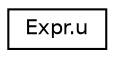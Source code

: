 digraph "Graphical Class Hierarchy"
{
 // LATEX_PDF_SIZE
  edge [fontname="Helvetica",fontsize="10",labelfontname="Helvetica",labelfontsize="10"];
  node [fontname="Helvetica",fontsize="10",shape=record];
  rankdir="LR";
  Node0 [label="Expr.u",height=0.2,width=0.4,color="black", fillcolor="white", style="filled",URL="$db/d1b/sqlite3_8c.html#d7/db9/unionExpr_8u",tooltip=" "];
}
